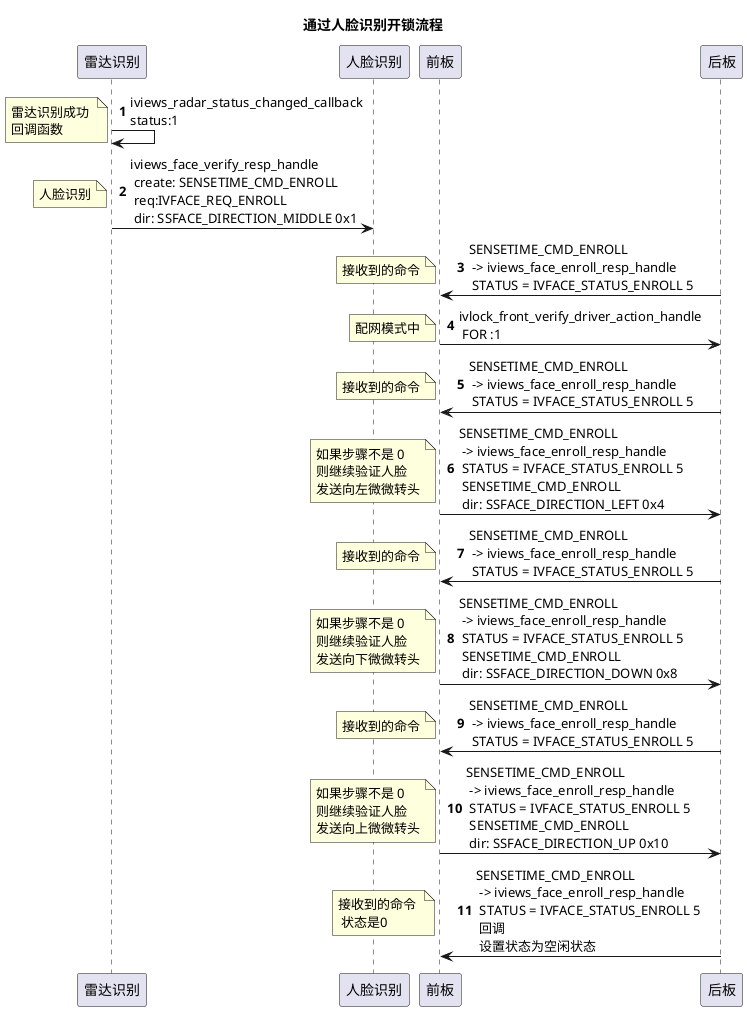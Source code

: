
@startuml
participant 雷达识别 as Radar
participant 人脸识别 as Face
participant 前板 as Font
participant 后板 as BACK
title 通过人脸识别开锁流程
autonumber
Radar -> Radar: iviews_radar_status_changed_callback \nstatus:1
note left: 雷达识别成功 \n回调函数

Radar -> Face: iviews_face_verify_resp_handle \n create: SENSETIME_CMD_ENROLL \n req:IVFACE_REQ_ENROLL  \n dir: SSFACE_DIRECTION_MIDDLE 0x1 
note left: 人脸识别

BACK -> Font:  SENSETIME_CMD_ENROLL \n -> iviews_face_enroll_resp_handle \n STATUS = IVFACE_STATUS_ENROLL 5
note left: 接收到的命令

Font -> BACK:  ivlock_front_verify_driver_action_handle \n FOR :1 
note left: 配网模式中

BACK -> Font:  SENSETIME_CMD_ENROLL \n -> iviews_face_enroll_resp_handle \n STATUS = IVFACE_STATUS_ENROLL 5
note left: 接收到的命令

Font -> BACK:  SENSETIME_CMD_ENROLL \n -> iviews_face_enroll_resp_handle \n STATUS = IVFACE_STATUS_ENROLL 5 \n SENSETIME_CMD_ENROLL \n dir: SSFACE_DIRECTION_LEFT 0x4 
note left: 如果步骤不是 0 \n则继续验证人脸 \n发送向左微微转头

BACK -> Font:  SENSETIME_CMD_ENROLL \n -> iviews_face_enroll_resp_handle \n STATUS = IVFACE_STATUS_ENROLL 5
note left: 接收到的命令

Font -> BACK:  SENSETIME_CMD_ENROLL \n -> iviews_face_enroll_resp_handle \n STATUS = IVFACE_STATUS_ENROLL 5 \n SENSETIME_CMD_ENROLL \n dir: SSFACE_DIRECTION_DOWN 0x8 
note left: 如果步骤不是 0 \n则继续验证人脸 \n发送向下微微转头

BACK -> Font:  SENSETIME_CMD_ENROLL \n -> iviews_face_enroll_resp_handle \n STATUS = IVFACE_STATUS_ENROLL 5
note left: 接收到的命令

Font -> BACK:  SENSETIME_CMD_ENROLL \n -> iviews_face_enroll_resp_handle \n STATUS = IVFACE_STATUS_ENROLL 5 \n SENSETIME_CMD_ENROLL \n dir: SSFACE_DIRECTION_UP 0x10 
note left: 如果步骤不是 0 \n则继续验证人脸 \n发送向上微微转头

BACK -> Font:  SENSETIME_CMD_ENROLL \n -> iviews_face_enroll_resp_handle \n STATUS = IVFACE_STATUS_ENROLL 5 \n 回调 \n 设置状态为空闲状态   
note left: 接收到的命令 \n 状态是0 



@enduml